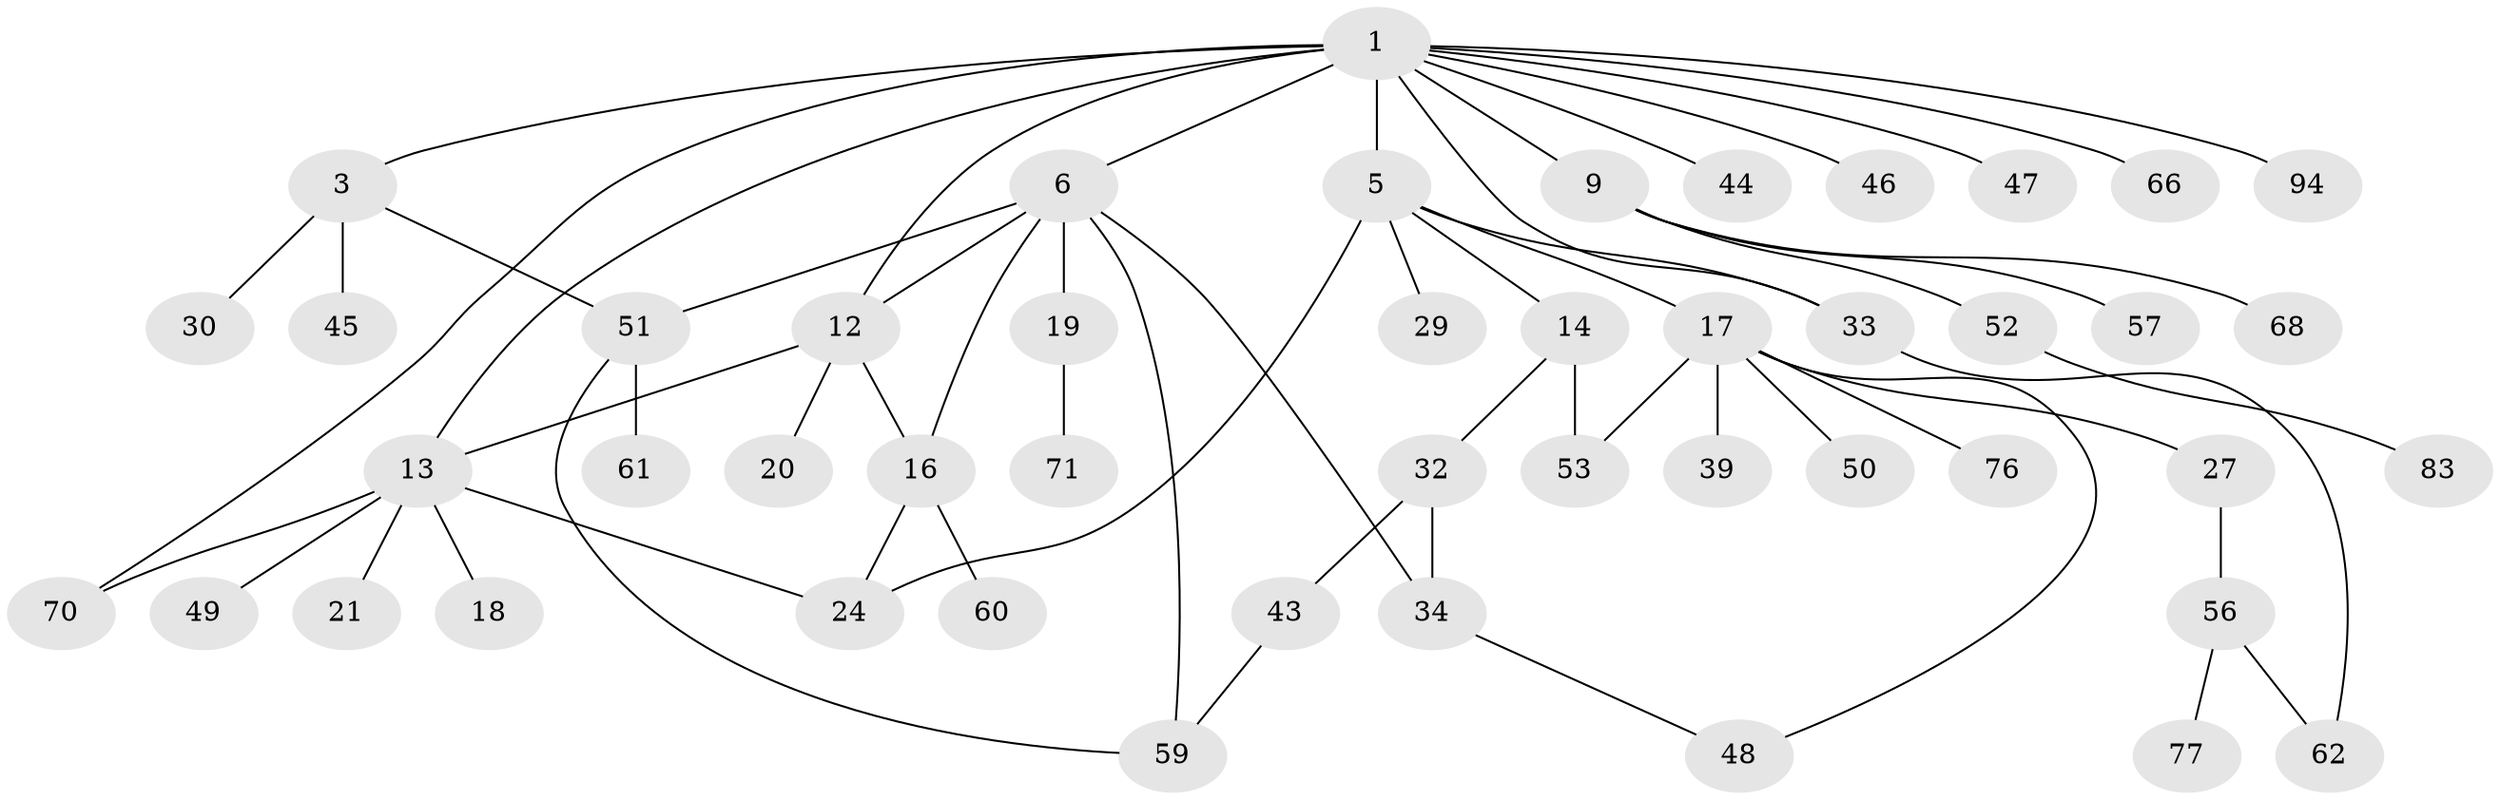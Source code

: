 // original degree distribution, {3: 0.18085106382978725, 5: 0.06382978723404255, 2: 0.2872340425531915, 8: 0.010638297872340425, 4: 0.09574468085106383, 6: 0.010638297872340425, 1: 0.35106382978723405}
// Generated by graph-tools (version 1.1) at 2025/17/03/04/25 18:17:10]
// undirected, 47 vertices, 60 edges
graph export_dot {
graph [start="1"]
  node [color=gray90,style=filled];
  1 [super="+2+4"];
  3 [super="+8"];
  5 [super="+7+36+15"];
  6 [super="+11"];
  9 [super="+31+10"];
  12 [super="+74"];
  13 [super="+22"];
  14 [super="+41"];
  16 [super="+23"];
  17 [super="+26+37+88"];
  18;
  19 [super="+58"];
  20;
  21;
  24 [super="+67"];
  27 [super="+55"];
  29;
  30;
  32 [super="+35+90"];
  33;
  34;
  39;
  43;
  44;
  45 [super="+69"];
  46 [super="+54"];
  47;
  48;
  49;
  50;
  51 [super="+73+80"];
  52;
  53;
  56 [super="+86"];
  57;
  59;
  60;
  61;
  62;
  66;
  68;
  70 [super="+84"];
  71;
  76;
  77;
  83;
  94;
  1 -- 94;
  1 -- 3 [weight=3];
  1 -- 5;
  1 -- 6;
  1 -- 47;
  1 -- 33;
  1 -- 66;
  1 -- 70;
  1 -- 9;
  1 -- 44;
  1 -- 13;
  1 -- 12;
  1 -- 46;
  3 -- 51;
  3 -- 45;
  3 -- 30;
  5 -- 17;
  5 -- 33;
  5 -- 29;
  5 -- 14;
  5 -- 24;
  6 -- 12;
  6 -- 51;
  6 -- 16;
  6 -- 34;
  6 -- 19;
  6 -- 59;
  9 -- 52;
  9 -- 68;
  9 -- 57;
  12 -- 13;
  12 -- 20;
  12 -- 16;
  13 -- 18;
  13 -- 21;
  13 -- 70;
  13 -- 24;
  13 -- 49;
  14 -- 32;
  14 -- 53;
  16 -- 24;
  16 -- 60;
  17 -- 39;
  17 -- 50;
  17 -- 27;
  17 -- 76;
  17 -- 48;
  17 -- 53;
  19 -- 71;
  27 -- 56;
  32 -- 43;
  32 -- 34;
  33 -- 62;
  34 -- 48;
  43 -- 59;
  51 -- 61;
  51 -- 59;
  52 -- 83;
  56 -- 77;
  56 -- 62;
}
